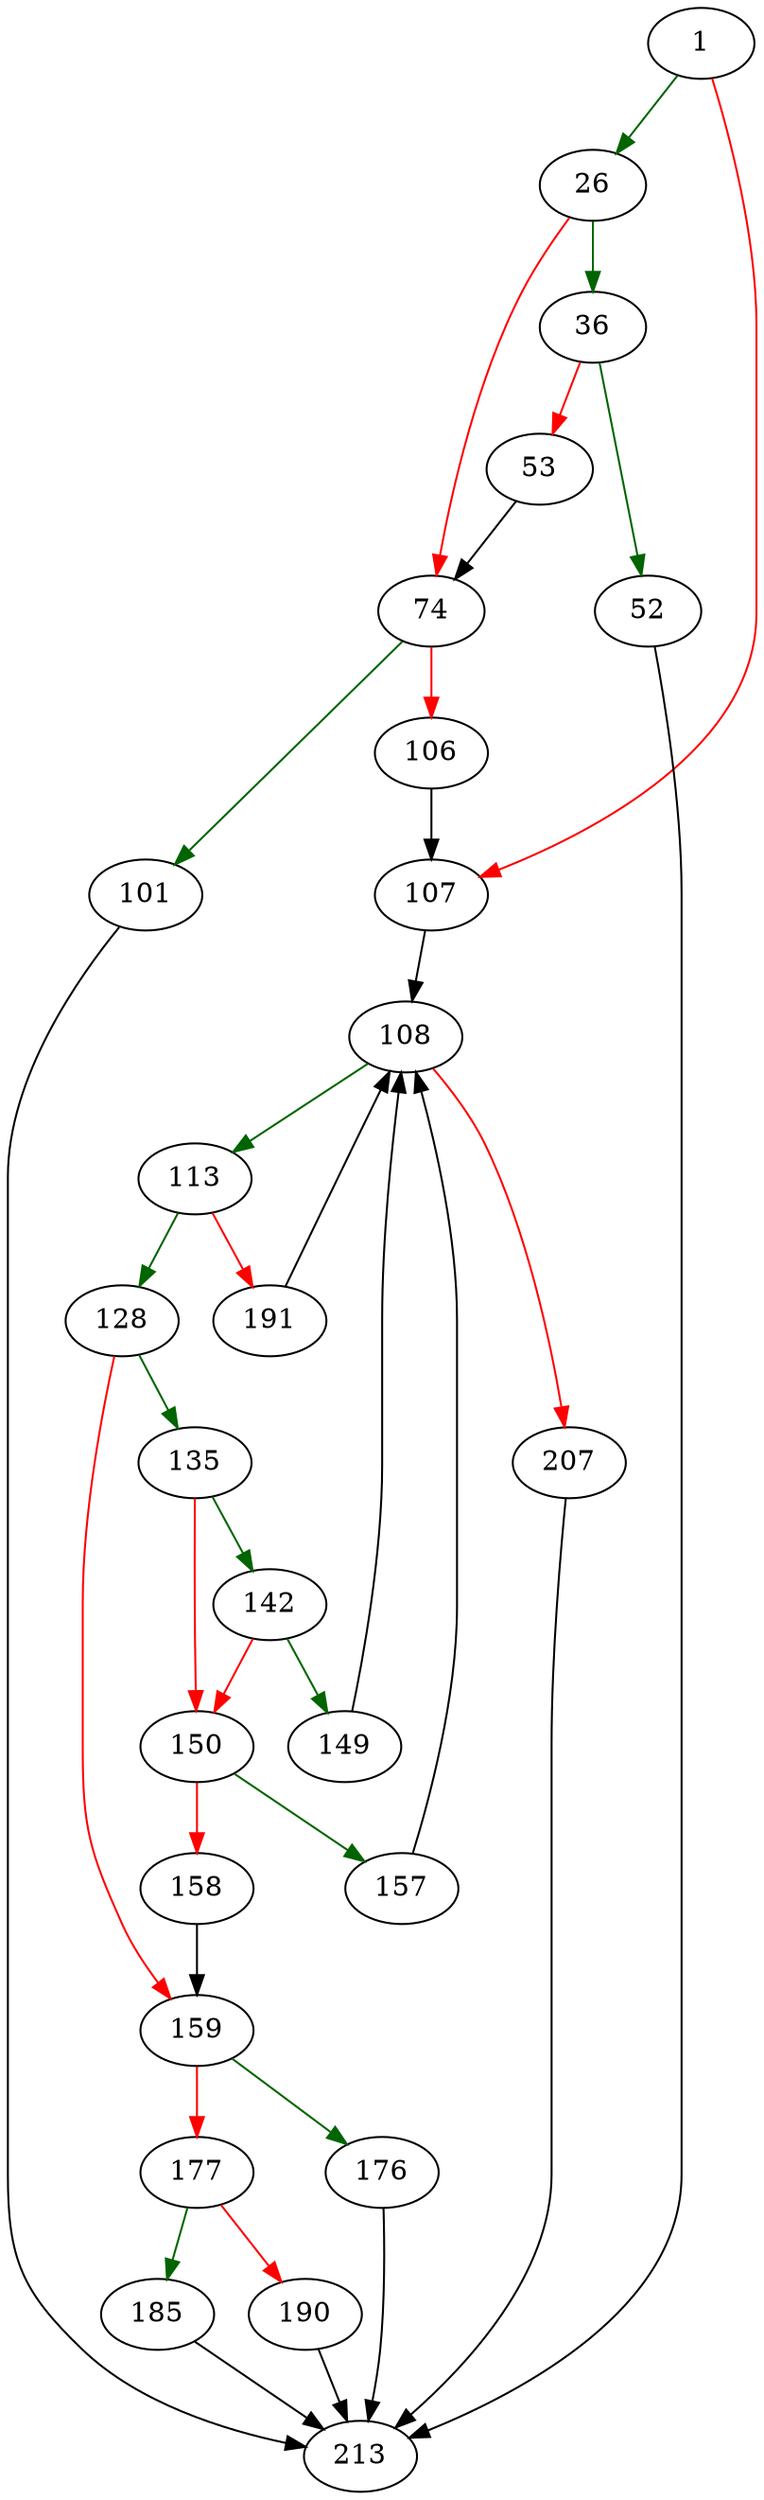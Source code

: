 strict digraph "fsdirNext" {
	// Node definitions.
	1 [entry=true];
	26;
	107;
	36;
	74;
	52;
	53;
	213;
	101;
	106;
	108;
	113;
	207;
	128;
	191;
	135;
	159;
	142;
	150;
	149;
	157;
	158;
	176;
	177;
	185;
	190;

	// Edge definitions.
	1 -> 26 [
		color=darkgreen
		cond=true
	];
	1 -> 107 [
		color=red
		cond=false
	];
	26 -> 36 [
		color=darkgreen
		cond=true
	];
	26 -> 74 [
		color=red
		cond=false
	];
	107 -> 108;
	36 -> 52 [
		color=darkgreen
		cond=true
	];
	36 -> 53 [
		color=red
		cond=false
	];
	74 -> 101 [
		color=darkgreen
		cond=true
	];
	74 -> 106 [
		color=red
		cond=false
	];
	52 -> 213;
	53 -> 74;
	101 -> 213;
	106 -> 107;
	108 -> 113 [
		color=darkgreen
		cond=true
	];
	108 -> 207 [
		color=red
		cond=false
	];
	113 -> 128 [
		color=darkgreen
		cond=true
	];
	113 -> 191 [
		color=red
		cond=false
	];
	207 -> 213;
	128 -> 135 [
		color=darkgreen
		cond=true
	];
	128 -> 159 [
		color=red
		cond=false
	];
	191 -> 108;
	135 -> 142 [
		color=darkgreen
		cond=true
	];
	135 -> 150 [
		color=red
		cond=false
	];
	159 -> 176 [
		color=darkgreen
		cond=true
	];
	159 -> 177 [
		color=red
		cond=false
	];
	142 -> 150 [
		color=red
		cond=false
	];
	142 -> 149 [
		color=darkgreen
		cond=true
	];
	150 -> 157 [
		color=darkgreen
		cond=true
	];
	150 -> 158 [
		color=red
		cond=false
	];
	149 -> 108;
	157 -> 108;
	158 -> 159;
	176 -> 213;
	177 -> 185 [
		color=darkgreen
		cond=true
	];
	177 -> 190 [
		color=red
		cond=false
	];
	185 -> 213;
	190 -> 213;
}